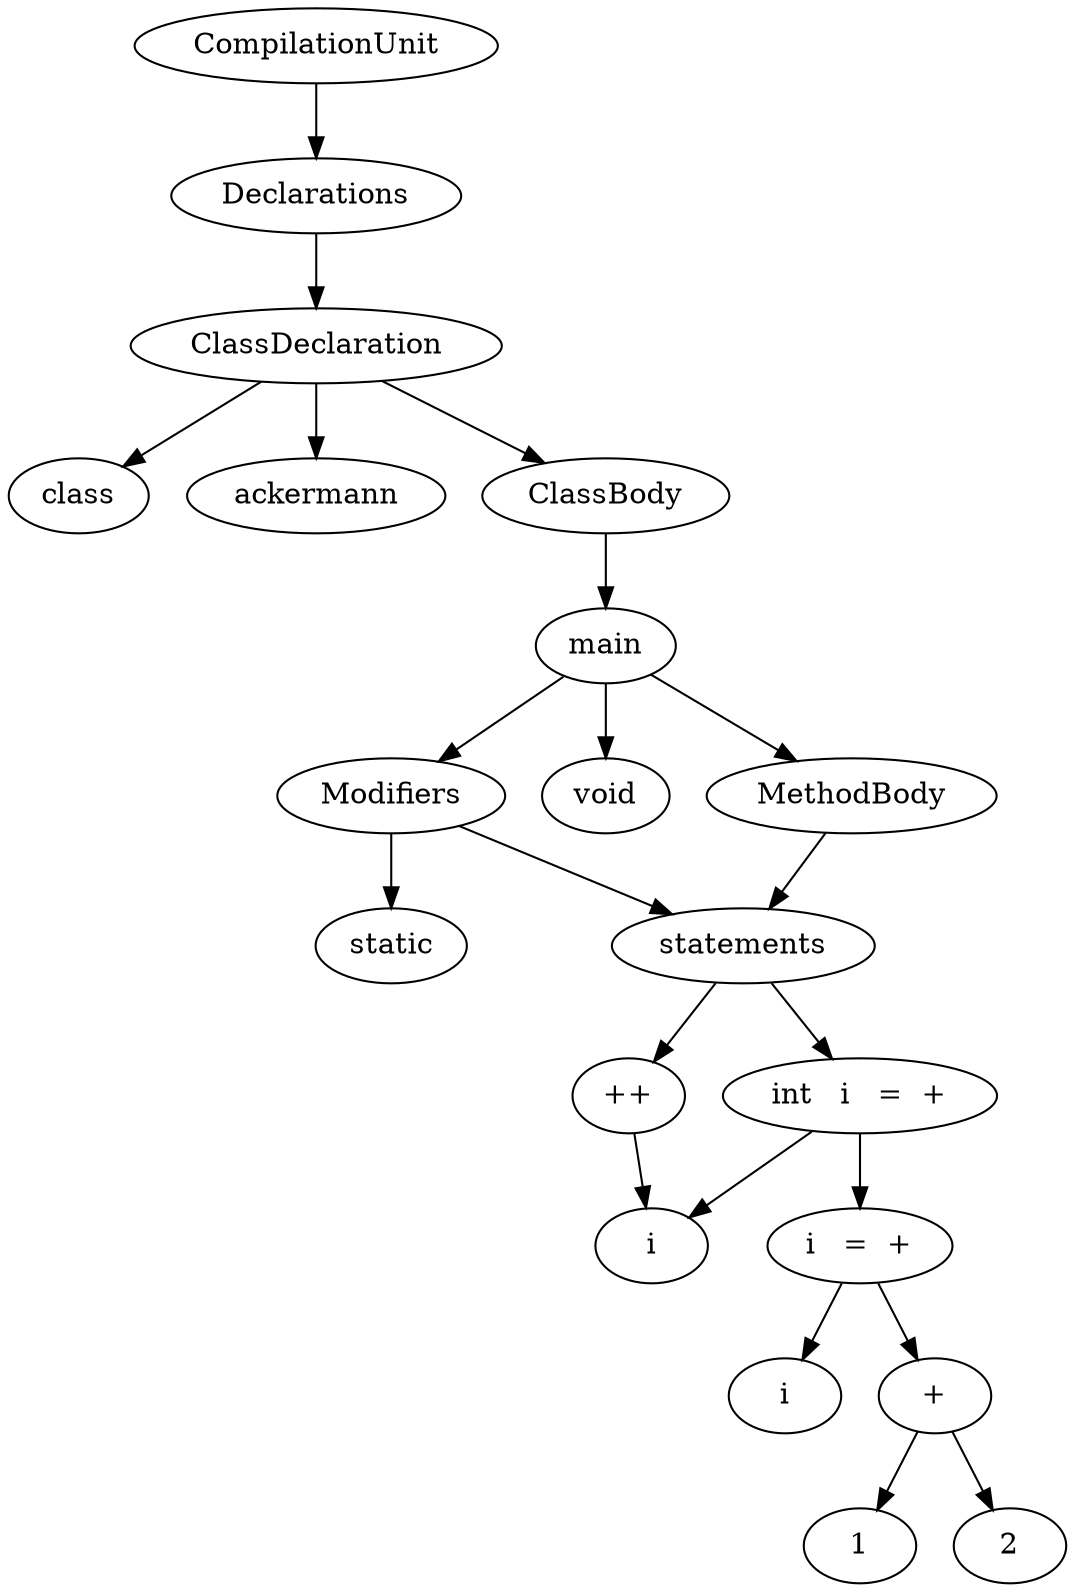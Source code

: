 digraph AST{ 
	i0_0_0 [label= "CompilationUnit"]	i0_0_0 ->{ i1_1_0}
	i1_1_0 [label= "Declarations"]	i1_1_0 ->{ i2_2_0}
	i2_2_0 [label= "ClassDeclaration"]	i2_2_0 ->{ i3_3_0 ,i3_3_1 ,i3_3_2}
	i3_3_0 [label= "class"]	i3_3_0 ->{}
	i3_3_1 [label= "ackermann"]	i3_3_1 ->{}
	i3_3_2 [label= "ClassBody"]	i3_3_2 ->{ i4_4_0}
	i4_4_0 [label= "main"]	i4_4_0 ->{ i5_5_0 ,i5_5_1 ,i5_5_2}
	i5_5_0 [label= "Modifiers"]	i5_5_0 ->{ i6_6_0 ,i6_6_1}
	i6_6_0 [label= "public"]	i6_6_0 ->{}
	i6_6_1 [label= "static"]	i6_6_1 ->{}
	i5_5_1 [label= "void"]	i5_5_1 ->{}
	i5_5_2 [label= "MethodBody"]	i5_5_2 ->{ i6_6_0}
	i6_6_0 [label= "statements"]	i6_6_0 ->{ i7_7_0 ,i7_7_1}
	i7_7_0 [label= "int   i   =  +"]	i7_7_0 ->{ i8_8_0 ,i8_8_1}
	i8_8_0 [label= "int"]	i8_8_0 ->{}
	i8_8_1 [label= "i   =  +"]	i8_8_1 ->{ i9_9_0 ,i9_9_1}
	i9_9_0 [label= "i"]	i9_9_0 ->{}
	i9_9_1 [label= "+"]	i9_9_1 ->{ i10_10_0 ,i10_10_1}
	i10_10_0 [label= "1"]	i10_10_0 ->{}
	i10_10_1 [label= "2"]	i10_10_1 ->{}
	i7_7_1 [label= "++"]	i7_7_1 ->{ i8_8_0}
	i8_8_0 [label= "i"]	i8_8_0 ->{}
} 
